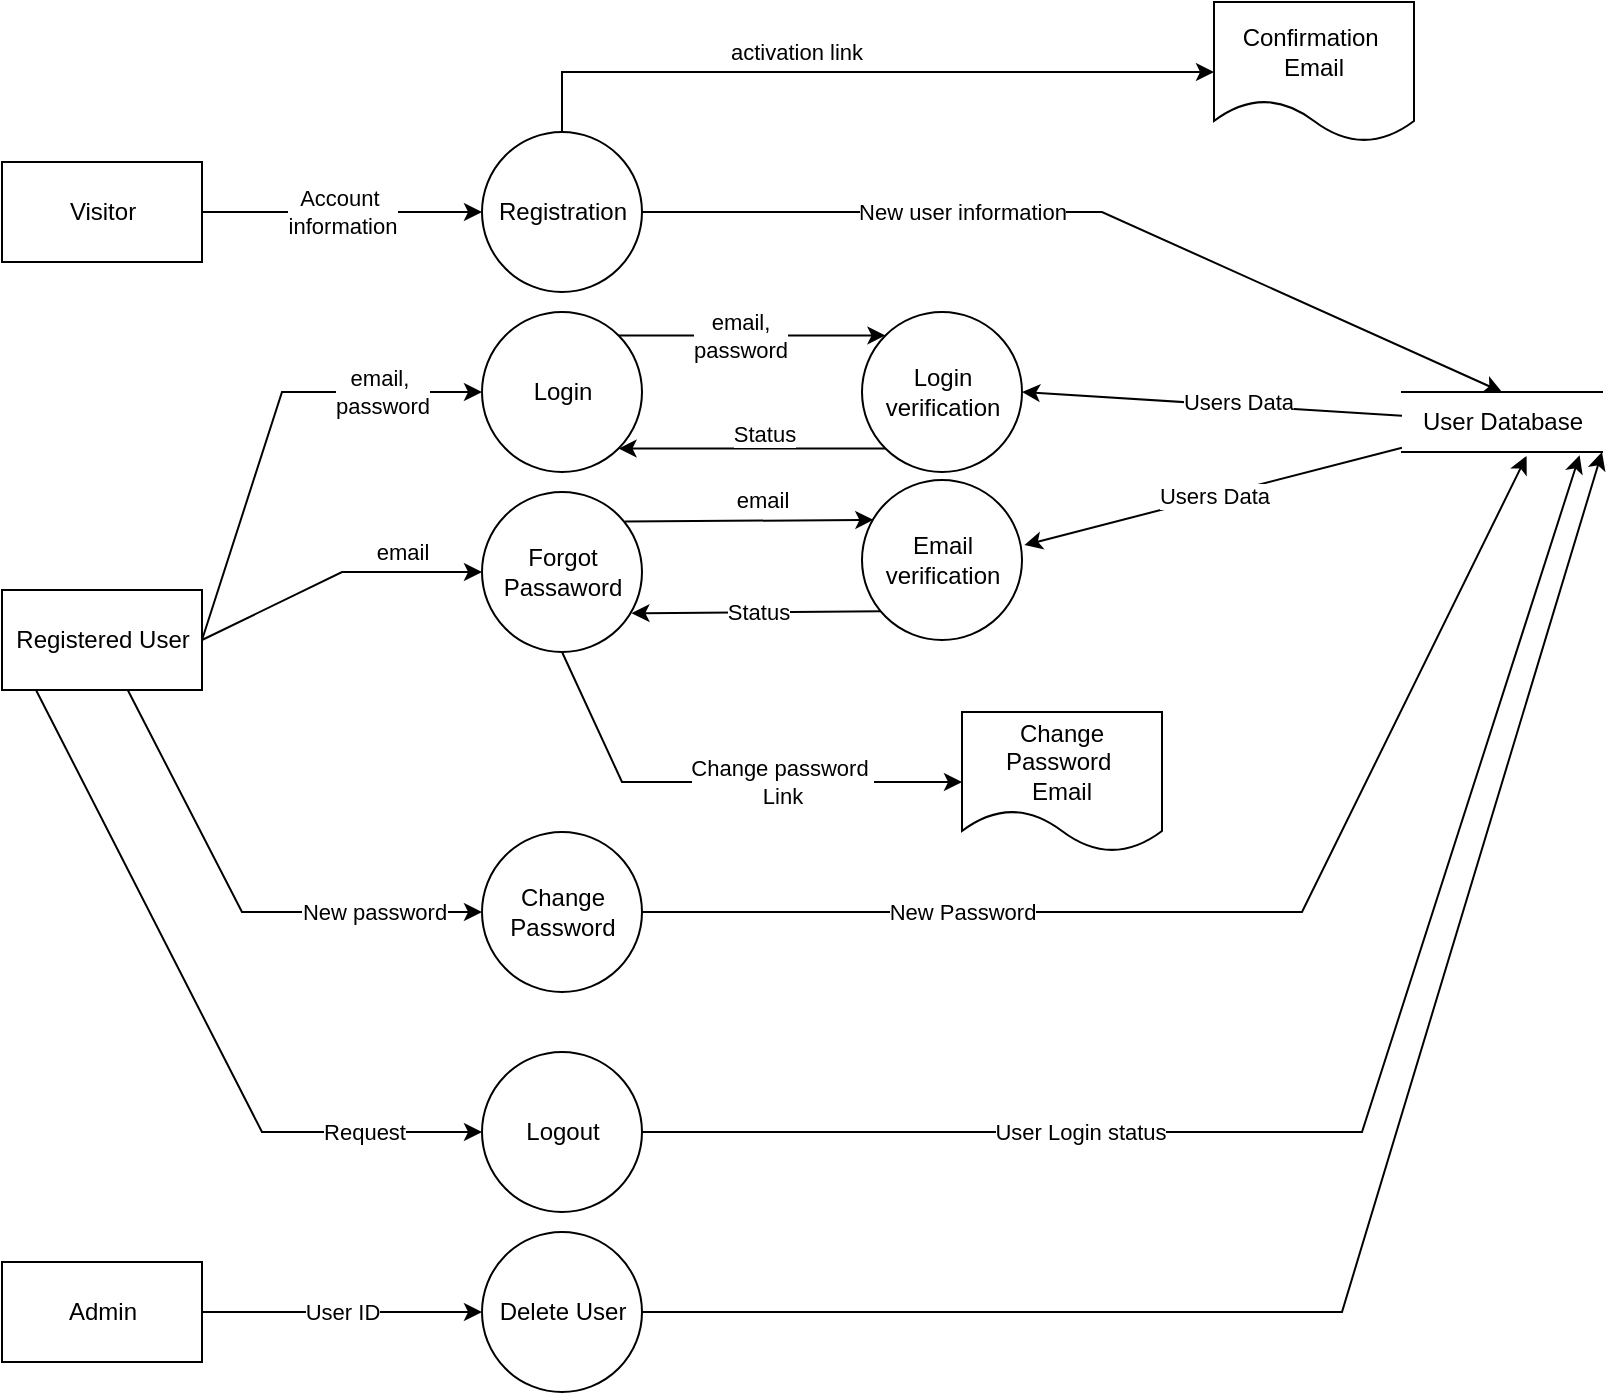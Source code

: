 <mxfile version="16.5.6" type="github">
  <diagram id="sx02PeBXux-zYISS0OC7" name="Page-1">
    <mxGraphModel dx="1483" dy="699" grid="1" gridSize="10" guides="1" tooltips="1" connect="1" arrows="1" fold="1" page="1" pageScale="1" pageWidth="1169" pageHeight="827" math="0" shadow="0">
      <root>
        <mxCell id="0" />
        <mxCell id="1" parent="0" />
        <mxCell id="XdbEeUQozCscMQnYHW8t-17" value="email,&amp;nbsp;&lt;br&gt;password" style="rounded=0;orthogonalLoop=1;jettySize=auto;html=1;exitX=1;exitY=0.5;exitDx=0;exitDy=0;entryX=0;entryY=0.5;entryDx=0;entryDy=0;" edge="1" parent="1" source="XdbEeUQozCscMQnYHW8t-1" target="XdbEeUQozCscMQnYHW8t-3">
          <mxGeometry x="0.566" relative="1" as="geometry">
            <Array as="points">
              <mxPoint x="290" y="290" />
            </Array>
            <mxPoint as="offset" />
          </mxGeometry>
        </mxCell>
        <mxCell id="XdbEeUQozCscMQnYHW8t-27" value="email" style="edgeStyle=none;rounded=0;orthogonalLoop=1;jettySize=auto;html=1;exitX=1;exitY=0.5;exitDx=0;exitDy=0;entryX=0;entryY=0.5;entryDx=0;entryDy=0;startArrow=none;startFill=0;endArrow=classic;endFill=1;" edge="1" parent="1" source="XdbEeUQozCscMQnYHW8t-1" target="XdbEeUQozCscMQnYHW8t-4">
          <mxGeometry x="0.459" y="10" relative="1" as="geometry">
            <Array as="points">
              <mxPoint x="320" y="380" />
            </Array>
            <mxPoint as="offset" />
          </mxGeometry>
        </mxCell>
        <mxCell id="XdbEeUQozCscMQnYHW8t-35" value="New password" style="edgeStyle=none;rounded=0;orthogonalLoop=1;jettySize=auto;html=1;entryX=0;entryY=0.5;entryDx=0;entryDy=0;startArrow=none;startFill=0;endArrow=classic;endFill=1;" edge="1" parent="1" source="XdbEeUQozCscMQnYHW8t-1" target="XdbEeUQozCscMQnYHW8t-5">
          <mxGeometry x="0.561" relative="1" as="geometry">
            <Array as="points">
              <mxPoint x="270" y="550" />
              <mxPoint x="350" y="550" />
            </Array>
            <mxPoint as="offset" />
          </mxGeometry>
        </mxCell>
        <mxCell id="XdbEeUQozCscMQnYHW8t-55" style="edgeStyle=none;rounded=0;orthogonalLoop=1;jettySize=auto;html=1;entryX=0;entryY=0.5;entryDx=0;entryDy=0;startArrow=none;startFill=0;endArrow=classic;endFill=1;exitX=0.168;exitY=0.992;exitDx=0;exitDy=0;exitPerimeter=0;" edge="1" parent="1" source="XdbEeUQozCscMQnYHW8t-1" target="XdbEeUQozCscMQnYHW8t-54">
          <mxGeometry relative="1" as="geometry">
            <Array as="points">
              <mxPoint x="280" y="660" />
            </Array>
          </mxGeometry>
        </mxCell>
        <mxCell id="XdbEeUQozCscMQnYHW8t-56" value="Request" style="edgeLabel;html=1;align=center;verticalAlign=middle;resizable=0;points=[];" vertex="1" connectable="0" parent="XdbEeUQozCscMQnYHW8t-55">
          <mxGeometry x="0.551" y="2" relative="1" as="geometry">
            <mxPoint x="21" y="2" as="offset" />
          </mxGeometry>
        </mxCell>
        <mxCell id="XdbEeUQozCscMQnYHW8t-1" value="Registered User" style="html=1;dashed=0;whitespace=wrap;" vertex="1" parent="1">
          <mxGeometry x="150" y="389" width="100" height="50" as="geometry" />
        </mxCell>
        <mxCell id="XdbEeUQozCscMQnYHW8t-44" value="New user information" style="edgeStyle=none;rounded=0;orthogonalLoop=1;jettySize=auto;html=1;entryX=0.5;entryY=0;entryDx=0;entryDy=0;startArrow=none;startFill=0;endArrow=classic;endFill=1;" edge="1" parent="1" source="XdbEeUQozCscMQnYHW8t-2" target="XdbEeUQozCscMQnYHW8t-20">
          <mxGeometry x="-0.287" relative="1" as="geometry">
            <Array as="points">
              <mxPoint x="700" y="200" />
            </Array>
            <mxPoint as="offset" />
          </mxGeometry>
        </mxCell>
        <mxCell id="XdbEeUQozCscMQnYHW8t-2" value="Registration" style="shape=ellipse;html=1;dashed=0;whitespace=wrap;aspect=fixed;perimeter=ellipsePerimeter;" vertex="1" parent="1">
          <mxGeometry x="390" y="160" width="80" height="80" as="geometry" />
        </mxCell>
        <mxCell id="XdbEeUQozCscMQnYHW8t-23" value="email,&lt;br&gt;password" style="edgeStyle=none;rounded=0;orthogonalLoop=1;jettySize=auto;html=1;entryX=0;entryY=0;entryDx=0;entryDy=0;exitX=1;exitY=0;exitDx=0;exitDy=0;" edge="1" parent="1" source="XdbEeUQozCscMQnYHW8t-3" target="XdbEeUQozCscMQnYHW8t-19">
          <mxGeometry x="-0.091" relative="1" as="geometry">
            <Array as="points" />
            <mxPoint as="offset" />
          </mxGeometry>
        </mxCell>
        <mxCell id="XdbEeUQozCscMQnYHW8t-3" value="Login" style="shape=ellipse;html=1;dashed=0;whitespace=wrap;aspect=fixed;perimeter=ellipsePerimeter;" vertex="1" parent="1">
          <mxGeometry x="390" y="250" width="80" height="80" as="geometry" />
        </mxCell>
        <mxCell id="XdbEeUQozCscMQnYHW8t-32" value="email" style="edgeStyle=none;rounded=0;orthogonalLoop=1;jettySize=auto;html=1;entryX=0.071;entryY=0.249;entryDx=0;entryDy=0;entryPerimeter=0;startArrow=none;startFill=0;endArrow=classic;endFill=1;exitX=0.894;exitY=0.185;exitDx=0;exitDy=0;exitPerimeter=0;" edge="1" parent="1" source="XdbEeUQozCscMQnYHW8t-4" target="XdbEeUQozCscMQnYHW8t-29">
          <mxGeometry x="0.109" y="10" relative="1" as="geometry">
            <mxPoint as="offset" />
          </mxGeometry>
        </mxCell>
        <mxCell id="XdbEeUQozCscMQnYHW8t-4" value="Forgot&lt;br&gt;Passaword" style="shape=ellipse;html=1;dashed=0;whitespace=wrap;aspect=fixed;perimeter=ellipsePerimeter;" vertex="1" parent="1">
          <mxGeometry x="390" y="340" width="80" height="80" as="geometry" />
        </mxCell>
        <mxCell id="XdbEeUQozCscMQnYHW8t-36" value="New Password" style="edgeStyle=none;rounded=0;orthogonalLoop=1;jettySize=auto;html=1;entryX=0.623;entryY=1.065;entryDx=0;entryDy=0;startArrow=none;startFill=0;endArrow=classic;endFill=1;entryPerimeter=0;" edge="1" parent="1" source="XdbEeUQozCscMQnYHW8t-5" target="XdbEeUQozCscMQnYHW8t-20">
          <mxGeometry x="-0.452" relative="1" as="geometry">
            <Array as="points">
              <mxPoint x="800" y="550" />
            </Array>
            <mxPoint as="offset" />
          </mxGeometry>
        </mxCell>
        <mxCell id="XdbEeUQozCscMQnYHW8t-5" value="Change&lt;br&gt;Password" style="shape=ellipse;html=1;dashed=0;whitespace=wrap;aspect=fixed;perimeter=ellipsePerimeter;" vertex="1" parent="1">
          <mxGeometry x="390" y="510" width="80" height="80" as="geometry" />
        </mxCell>
        <mxCell id="XdbEeUQozCscMQnYHW8t-10" style="edgeStyle=orthogonalEdgeStyle;rounded=0;orthogonalLoop=1;jettySize=auto;html=1;entryX=0;entryY=0.5;entryDx=0;entryDy=0;exitX=0.5;exitY=0;exitDx=0;exitDy=0;" edge="1" parent="1" source="XdbEeUQozCscMQnYHW8t-2" target="XdbEeUQozCscMQnYHW8t-42">
          <mxGeometry relative="1" as="geometry">
            <mxPoint x="596" y="130" as="sourcePoint" />
            <mxPoint x="760" y="130" as="targetPoint" />
          </mxGeometry>
        </mxCell>
        <mxCell id="XdbEeUQozCscMQnYHW8t-16" value="activation link" style="edgeLabel;html=1;align=center;verticalAlign=middle;resizable=0;points=[];" vertex="1" connectable="0" parent="XdbEeUQozCscMQnYHW8t-10">
          <mxGeometry x="-0.174" y="1" relative="1" as="geometry">
            <mxPoint y="-9" as="offset" />
          </mxGeometry>
        </mxCell>
        <mxCell id="XdbEeUQozCscMQnYHW8t-49" style="edgeStyle=none;rounded=0;orthogonalLoop=1;jettySize=auto;html=1;entryX=1;entryY=1;entryDx=0;entryDy=0;startArrow=none;startFill=0;endArrow=classic;endFill=1;exitX=0;exitY=1;exitDx=0;exitDy=0;" edge="1" parent="1" source="XdbEeUQozCscMQnYHW8t-19" target="XdbEeUQozCscMQnYHW8t-3">
          <mxGeometry relative="1" as="geometry" />
        </mxCell>
        <mxCell id="XdbEeUQozCscMQnYHW8t-50" value="Status" style="edgeLabel;html=1;align=center;verticalAlign=middle;resizable=0;points=[];" vertex="1" connectable="0" parent="XdbEeUQozCscMQnYHW8t-49">
          <mxGeometry x="-0.25" y="3" relative="1" as="geometry">
            <mxPoint x="-11" y="-11" as="offset" />
          </mxGeometry>
        </mxCell>
        <mxCell id="XdbEeUQozCscMQnYHW8t-19" value="Login&lt;br&gt;verification" style="shape=ellipse;html=1;dashed=0;whitespace=wrap;aspect=fixed;perimeter=ellipsePerimeter;" vertex="1" parent="1">
          <mxGeometry x="580" y="250" width="80" height="80" as="geometry" />
        </mxCell>
        <mxCell id="XdbEeUQozCscMQnYHW8t-21" style="edgeStyle=none;rounded=0;orthogonalLoop=1;jettySize=auto;html=1;entryX=1;entryY=0.5;entryDx=0;entryDy=0;" edge="1" parent="1" source="XdbEeUQozCscMQnYHW8t-20" target="XdbEeUQozCscMQnYHW8t-19">
          <mxGeometry relative="1" as="geometry" />
        </mxCell>
        <mxCell id="XdbEeUQozCscMQnYHW8t-46" value="Users Data" style="edgeLabel;html=1;align=center;verticalAlign=middle;resizable=0;points=[];" vertex="1" connectable="0" parent="XdbEeUQozCscMQnYHW8t-21">
          <mxGeometry x="-0.132" y="-2" relative="1" as="geometry">
            <mxPoint as="offset" />
          </mxGeometry>
        </mxCell>
        <mxCell id="XdbEeUQozCscMQnYHW8t-31" value="Users Data" style="edgeStyle=none;rounded=0;orthogonalLoop=1;jettySize=auto;html=1;entryX=1.015;entryY=0.407;entryDx=0;entryDy=0;entryPerimeter=0;startArrow=none;startFill=0;endArrow=classic;endFill=1;" edge="1" parent="1" source="XdbEeUQozCscMQnYHW8t-20" target="XdbEeUQozCscMQnYHW8t-29">
          <mxGeometry relative="1" as="geometry" />
        </mxCell>
        <mxCell id="XdbEeUQozCscMQnYHW8t-20" value="User Database" style="html=1;dashed=0;whitespace=wrap;shape=partialRectangle;right=0;left=0;" vertex="1" parent="1">
          <mxGeometry x="850" y="290" width="100" height="30" as="geometry" />
        </mxCell>
        <mxCell id="XdbEeUQozCscMQnYHW8t-34" style="edgeStyle=none;rounded=0;orthogonalLoop=1;jettySize=auto;html=1;startArrow=none;startFill=0;endArrow=classic;endFill=1;exitX=0.5;exitY=1;exitDx=0;exitDy=0;entryX=0;entryY=0.5;entryDx=0;entryDy=0;" edge="1" parent="1" source="XdbEeUQozCscMQnYHW8t-4" target="XdbEeUQozCscMQnYHW8t-52">
          <mxGeometry relative="1" as="geometry">
            <mxPoint x="580" y="480" as="targetPoint" />
            <Array as="points">
              <mxPoint x="460" y="485" />
            </Array>
          </mxGeometry>
        </mxCell>
        <mxCell id="XdbEeUQozCscMQnYHW8t-53" value="Change password&amp;nbsp;&lt;br&gt;Link" style="edgeLabel;html=1;align=center;verticalAlign=middle;resizable=0;points=[];" vertex="1" connectable="0" parent="XdbEeUQozCscMQnYHW8t-34">
          <mxGeometry x="-0.102" y="-4" relative="1" as="geometry">
            <mxPoint x="43" y="-4" as="offset" />
          </mxGeometry>
        </mxCell>
        <mxCell id="XdbEeUQozCscMQnYHW8t-51" value="Status" style="edgeStyle=none;rounded=0;orthogonalLoop=1;jettySize=auto;html=1;entryX=0.934;entryY=0.758;entryDx=0;entryDy=0;entryPerimeter=0;startArrow=none;startFill=0;endArrow=classic;endFill=1;exitX=0.127;exitY=0.82;exitDx=0;exitDy=0;exitPerimeter=0;" edge="1" parent="1" source="XdbEeUQozCscMQnYHW8t-29" target="XdbEeUQozCscMQnYHW8t-4">
          <mxGeometry relative="1" as="geometry" />
        </mxCell>
        <mxCell id="XdbEeUQozCscMQnYHW8t-29" value="Email&lt;br&gt;verification" style="shape=ellipse;html=1;dashed=0;whitespace=wrap;aspect=fixed;perimeter=ellipsePerimeter;" vertex="1" parent="1">
          <mxGeometry x="580" y="334" width="80" height="80" as="geometry" />
        </mxCell>
        <mxCell id="XdbEeUQozCscMQnYHW8t-41" value="Account&amp;nbsp;&lt;br&gt;information" style="edgeStyle=none;rounded=0;orthogonalLoop=1;jettySize=auto;html=1;entryX=0;entryY=0.5;entryDx=0;entryDy=0;startArrow=none;startFill=0;endArrow=classic;endFill=1;" edge="1" parent="1" source="XdbEeUQozCscMQnYHW8t-40" target="XdbEeUQozCscMQnYHW8t-2">
          <mxGeometry relative="1" as="geometry" />
        </mxCell>
        <mxCell id="XdbEeUQozCscMQnYHW8t-40" value="Visitor" style="html=1;dashed=0;whitespace=wrap;" vertex="1" parent="1">
          <mxGeometry x="150" y="175" width="100" height="50" as="geometry" />
        </mxCell>
        <mxCell id="XdbEeUQozCscMQnYHW8t-42" value="Confirmation&amp;nbsp;&lt;br&gt;Email" style="shape=document;whiteSpace=wrap;html=1;boundedLbl=1;dashed=0;flipH=1;" vertex="1" parent="1">
          <mxGeometry x="756" y="95" width="100" height="70" as="geometry" />
        </mxCell>
        <mxCell id="XdbEeUQozCscMQnYHW8t-52" value="Change Password&amp;nbsp;&lt;br&gt;Email" style="shape=document;whiteSpace=wrap;html=1;boundedLbl=1;dashed=0;flipH=1;" vertex="1" parent="1">
          <mxGeometry x="630" y="450" width="100" height="70" as="geometry" />
        </mxCell>
        <mxCell id="XdbEeUQozCscMQnYHW8t-57" value="User Login status" style="edgeStyle=none;rounded=0;orthogonalLoop=1;jettySize=auto;html=1;entryX=0.888;entryY=1.053;entryDx=0;entryDy=0;entryPerimeter=0;startArrow=none;startFill=0;endArrow=classic;endFill=1;" edge="1" parent="1" source="XdbEeUQozCscMQnYHW8t-54" target="XdbEeUQozCscMQnYHW8t-20">
          <mxGeometry x="-0.389" relative="1" as="geometry">
            <Array as="points">
              <mxPoint x="830" y="660" />
            </Array>
            <mxPoint as="offset" />
          </mxGeometry>
        </mxCell>
        <mxCell id="XdbEeUQozCscMQnYHW8t-54" value="Logout" style="shape=ellipse;html=1;dashed=0;whitespace=wrap;aspect=fixed;perimeter=ellipsePerimeter;" vertex="1" parent="1">
          <mxGeometry x="390" y="620" width="80" height="80" as="geometry" />
        </mxCell>
        <mxCell id="XdbEeUQozCscMQnYHW8t-59" style="edgeStyle=none;rounded=0;orthogonalLoop=1;jettySize=auto;html=1;entryX=1;entryY=1;entryDx=0;entryDy=0;startArrow=none;startFill=0;endArrow=classic;endFill=1;exitX=1;exitY=0.5;exitDx=0;exitDy=0;" edge="1" parent="1" source="XdbEeUQozCscMQnYHW8t-60" target="XdbEeUQozCscMQnYHW8t-20">
          <mxGeometry relative="1" as="geometry">
            <mxPoint x="600" y="720" as="sourcePoint" />
            <Array as="points">
              <mxPoint x="820" y="750" />
            </Array>
          </mxGeometry>
        </mxCell>
        <mxCell id="XdbEeUQozCscMQnYHW8t-61" value="User ID" style="edgeStyle=none;rounded=0;orthogonalLoop=1;jettySize=auto;html=1;entryX=0;entryY=0.5;entryDx=0;entryDy=0;startArrow=none;startFill=0;endArrow=classic;endFill=1;" edge="1" parent="1" source="XdbEeUQozCscMQnYHW8t-58" target="XdbEeUQozCscMQnYHW8t-60">
          <mxGeometry relative="1" as="geometry" />
        </mxCell>
        <mxCell id="XdbEeUQozCscMQnYHW8t-58" value="Admin" style="html=1;dashed=0;whitespace=wrap;" vertex="1" parent="1">
          <mxGeometry x="150" y="725" width="100" height="50" as="geometry" />
        </mxCell>
        <mxCell id="XdbEeUQozCscMQnYHW8t-60" value="Delete User" style="shape=ellipse;html=1;dashed=0;whitespace=wrap;aspect=fixed;perimeter=ellipsePerimeter;" vertex="1" parent="1">
          <mxGeometry x="390" y="710" width="80" height="80" as="geometry" />
        </mxCell>
      </root>
    </mxGraphModel>
  </diagram>
</mxfile>
